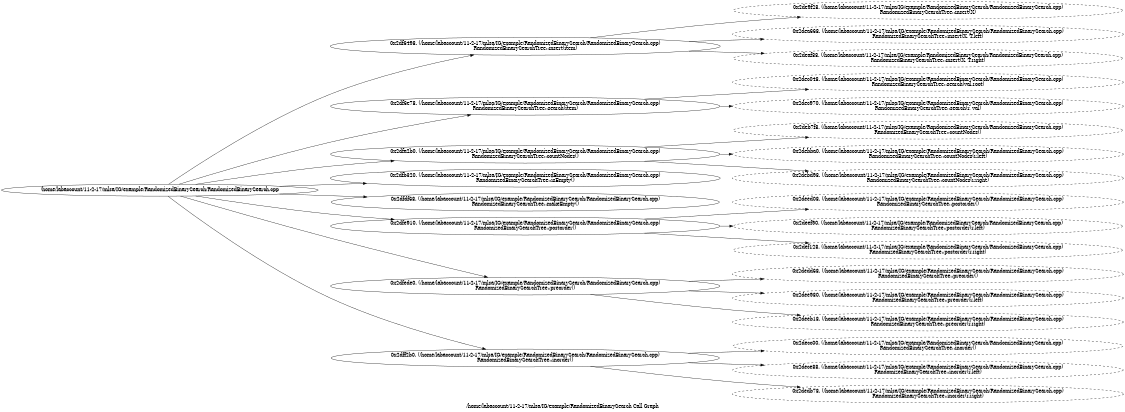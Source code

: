 digraph "/home/labaccount/11-2-17/mlsa/IG/example/RandomizedBinarySearch Call Graph" {
	graph [dpi=300
		rankdir=LR
		size="7.5, 10"
		label="/home/labaccount/11-2-17/mlsa/IG/example/RandomizedBinarySearch Call Graph"
	];

	Node0x378871108 [shape=oval, label="/home/labaccount/11-2-17/mlsa/IG/example/RandomizedBinarySearch/RandomizedBinarySearch.cpp"];
	Node0x728292990 [shape=oval, label="0x2df6498. (/home/labaccount/11-2-17/mlsa/IG/example/RandomizedBinarySearch/RandomizedBinarySearch.cpp)\nRandomizedBinarySearchTree::insert(item)"];
	Node0x378871108 -> Node0x728292990;
	Node0x446918249 [shape=oval, label="0x2df6e78. (/home/labaccount/11-2-17/mlsa/IG/example/RandomizedBinarySearch/RandomizedBinarySearch.cpp)\nRandomizedBinarySearchTree::search(item)"];
	Node0x378871108 -> Node0x446918249;
	Node0x575051461 [shape=oval, label="0x2dfa2b0. (/home/labaccount/11-2-17/mlsa/IG/example/RandomizedBinarySearch/RandomizedBinarySearch.cpp)\nRandomizedBinarySearchTree::countNodes()"];
	Node0x378871108 -> Node0x575051461;
	Node0x898881745 [shape=oval, label="0x2dfb320. (/home/labaccount/11-2-17/mlsa/IG/example/RandomizedBinarySearch/RandomizedBinarySearch.cpp)\nRandomizedBinarySearchTree::isEmpty()"];
	Node0x378871108 -> Node0x898881745;
	Node0x945457788 [shape=oval, label="0x2dfdf68. (/home/labaccount/11-2-17/mlsa/IG/example/RandomizedBinarySearch/RandomizedBinarySearch.cpp)\nRandomizedBinarySearchTree::makeEmpty()"];
	Node0x378871108 -> Node0x945457788;
	Node0x449963785 [shape=oval, label="0x2dfe910. (/home/labaccount/11-2-17/mlsa/IG/example/RandomizedBinarySearch/RandomizedBinarySearch.cpp)\nRandomizedBinarySearchTree::postorder()"];
	Node0x378871108 -> Node0x449963785;
	Node0x761992629 [shape=oval, label="0x2dfede0. (/home/labaccount/11-2-17/mlsa/IG/example/RandomizedBinarySearch/RandomizedBinarySearch.cpp)\nRandomizedBinarySearchTree::preorder()"];
	Node0x378871108 -> Node0x761992629;
	Node0x263619568 [shape=oval, label="0x2dff2b0. (/home/labaccount/11-2-17/mlsa/IG/example/RandomizedBinarySearch/RandomizedBinarySearch.cpp)\nRandomizedBinarySearchTree::inorder()"];
	Node0x378871108 -> Node0x263619568;
	Node0x996170509 [shape=oval, style=dashed, label="0x2de9f28. (/home/labaccount/11-2-17/mlsa/IG/example/RandomizedBinarySearch/RandomizedBinarySearch.cpp)\nRandomizedBinarySearchTree::insert(X)"];
	Node0x728292990 -> Node0x996170509;
	Node0x219278990 [shape=oval, style=dashed, label="0x2dea668. (/home/labaccount/11-2-17/mlsa/IG/example/RandomizedBinarySearch/RandomizedBinarySearch.cpp)\nRandomizedBinarySearchTree::insert(X, T.left)"];
	Node0x728292990 -> Node0x219278990;
	Node0x708745099 [shape=oval, style=dashed, label="0x2deaf88. (/home/labaccount/11-2-17/mlsa/IG/example/RandomizedBinarySearch/RandomizedBinarySearch.cpp)\nRandomizedBinarySearchTree::insert(X, T.right)"];
	Node0x728292990 -> Node0x708745099;
	Node0x980225148 [shape=oval, style=dashed, label="0x2dec048. (/home/labaccount/11-2-17/mlsa/IG/example/RandomizedBinarySearch/RandomizedBinarySearch.cpp)\nRandomizedBinarySearchTree::search(val.root)"];
	Node0x446918249 -> Node0x980225148;
	Node0x982724508 [shape=oval, style=dashed, label="0x2dec970. (/home/labaccount/11-2-17/mlsa/IG/example/RandomizedBinarySearch/RandomizedBinarySearch.cpp)\nRandomizedBinarySearchTree::search(r, val)"];
	Node0x446918249 -> Node0x982724508;
	Node0x214248997 [shape=oval, style=dashed, label="0x2deb7f8. (/home/labaccount/11-2-17/mlsa/IG/example/RandomizedBinarySearch/RandomizedBinarySearch.cpp)\nRandomizedBinarySearchTree::countNodes()"];
	Node0x575051461 -> Node0x214248997;
	Node0x902309526 [shape=oval, style=dashed, label="0x2debba0. (/home/labaccount/11-2-17/mlsa/IG/example/RandomizedBinarySearch/RandomizedBinarySearch.cpp)\nRandomizedBinarySearchTree::countNodes(r.left)"];
	Node0x575051461 -> Node0x902309526;
	Node0x706921336 [shape=oval, style=dashed, label="0x2debd98. (/home/labaccount/11-2-17/mlsa/IG/example/RandomizedBinarySearch/RandomizedBinarySearch.cpp)\nRandomizedBinarySearchTree::countNodes(r.right)"];
	Node0x575051461 -> Node0x706921336;
	Node0x170304308 [shape=oval, style=dashed, label="0x2deed08. (/home/labaccount/11-2-17/mlsa/IG/example/RandomizedBinarySearch/RandomizedBinarySearch.cpp)\nRandomizedBinarySearchTree::postorder()"];
	Node0x449963785 -> Node0x170304308;
	Node0x349755090 [shape=oval, style=dashed, label="0x2deef90. (/home/labaccount/11-2-17/mlsa/IG/example/RandomizedBinarySearch/RandomizedBinarySearch.cpp)\nRandomizedBinarySearchTree::postorder(r.left)"];
	Node0x449963785 -> Node0x349755090;
	Node0x579286512 [shape=oval, style=dashed, label="0x2def128. (/home/labaccount/11-2-17/mlsa/IG/example/RandomizedBinarySearch/RandomizedBinarySearch.cpp)\nRandomizedBinarySearchTree::postorder(r.right)"];
	Node0x449963785 -> Node0x579286512;
	Node0x739890732 [shape=oval, style=dashed, label="0x2dedd68. (/home/labaccount/11-2-17/mlsa/IG/example/RandomizedBinarySearch/RandomizedBinarySearch.cpp)\nRandomizedBinarySearchTree::preorder()"];
	Node0x761992629 -> Node0x739890732;
	Node0x592554102 [shape=oval, style=dashed, label="0x2dee980. (/home/labaccount/11-2-17/mlsa/IG/example/RandomizedBinarySearch/RandomizedBinarySearch.cpp)\nRandomizedBinarySearchTree::preorder(r.left)"];
	Node0x761992629 -> Node0x592554102;
	Node0x539496549 [shape=oval, style=dashed, label="0x2deeb18. (/home/labaccount/11-2-17/mlsa/IG/example/RandomizedBinarySearch/RandomizedBinarySearch.cpp)\nRandomizedBinarySearchTree::preorder(r.right)"];
	Node0x761992629 -> Node0x539496549;
	Node0x881973377 [shape=oval, style=dashed, label="0x2decc00. (/home/labaccount/11-2-17/mlsa/IG/example/RandomizedBinarySearch/RandomizedBinarySearch.cpp)\nRandomizedBinarySearchTree::inorder()"];
	Node0x263619568 -> Node0x881973377;
	Node0x698336711 [shape=oval, style=dashed, label="0x2dece88. (/home/labaccount/11-2-17/mlsa/IG/example/RandomizedBinarySearch/RandomizedBinarySearch.cpp)\nRandomizedBinarySearchTree::inorder(r.left)"];
	Node0x263619568 -> Node0x698336711;
	Node0x961889160 [shape=oval, style=dashed, label="0x2dedb78. (/home/labaccount/11-2-17/mlsa/IG/example/RandomizedBinarySearch/RandomizedBinarySearch.cpp)\nRandomizedBinarySearchTree::inorder(r.right)"];
	Node0x263619568 -> Node0x961889160;
}